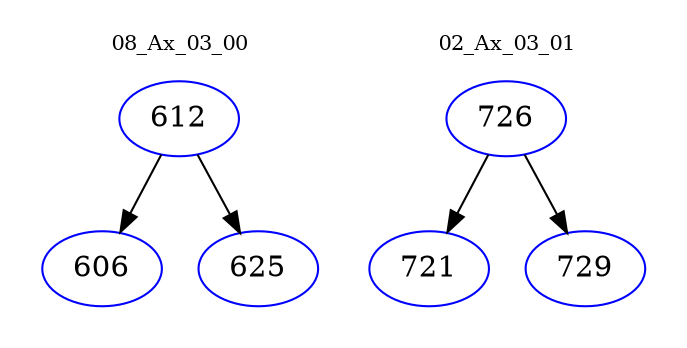 digraph{
subgraph cluster_0 {
color = white
label = "08_Ax_03_00";
fontsize=10;
T0_612 [label="612", color="blue"]
T0_612 -> T0_606 [color="black"]
T0_606 [label="606", color="blue"]
T0_612 -> T0_625 [color="black"]
T0_625 [label="625", color="blue"]
}
subgraph cluster_1 {
color = white
label = "02_Ax_03_01";
fontsize=10;
T1_726 [label="726", color="blue"]
T1_726 -> T1_721 [color="black"]
T1_721 [label="721", color="blue"]
T1_726 -> T1_729 [color="black"]
T1_729 [label="729", color="blue"]
}
}
